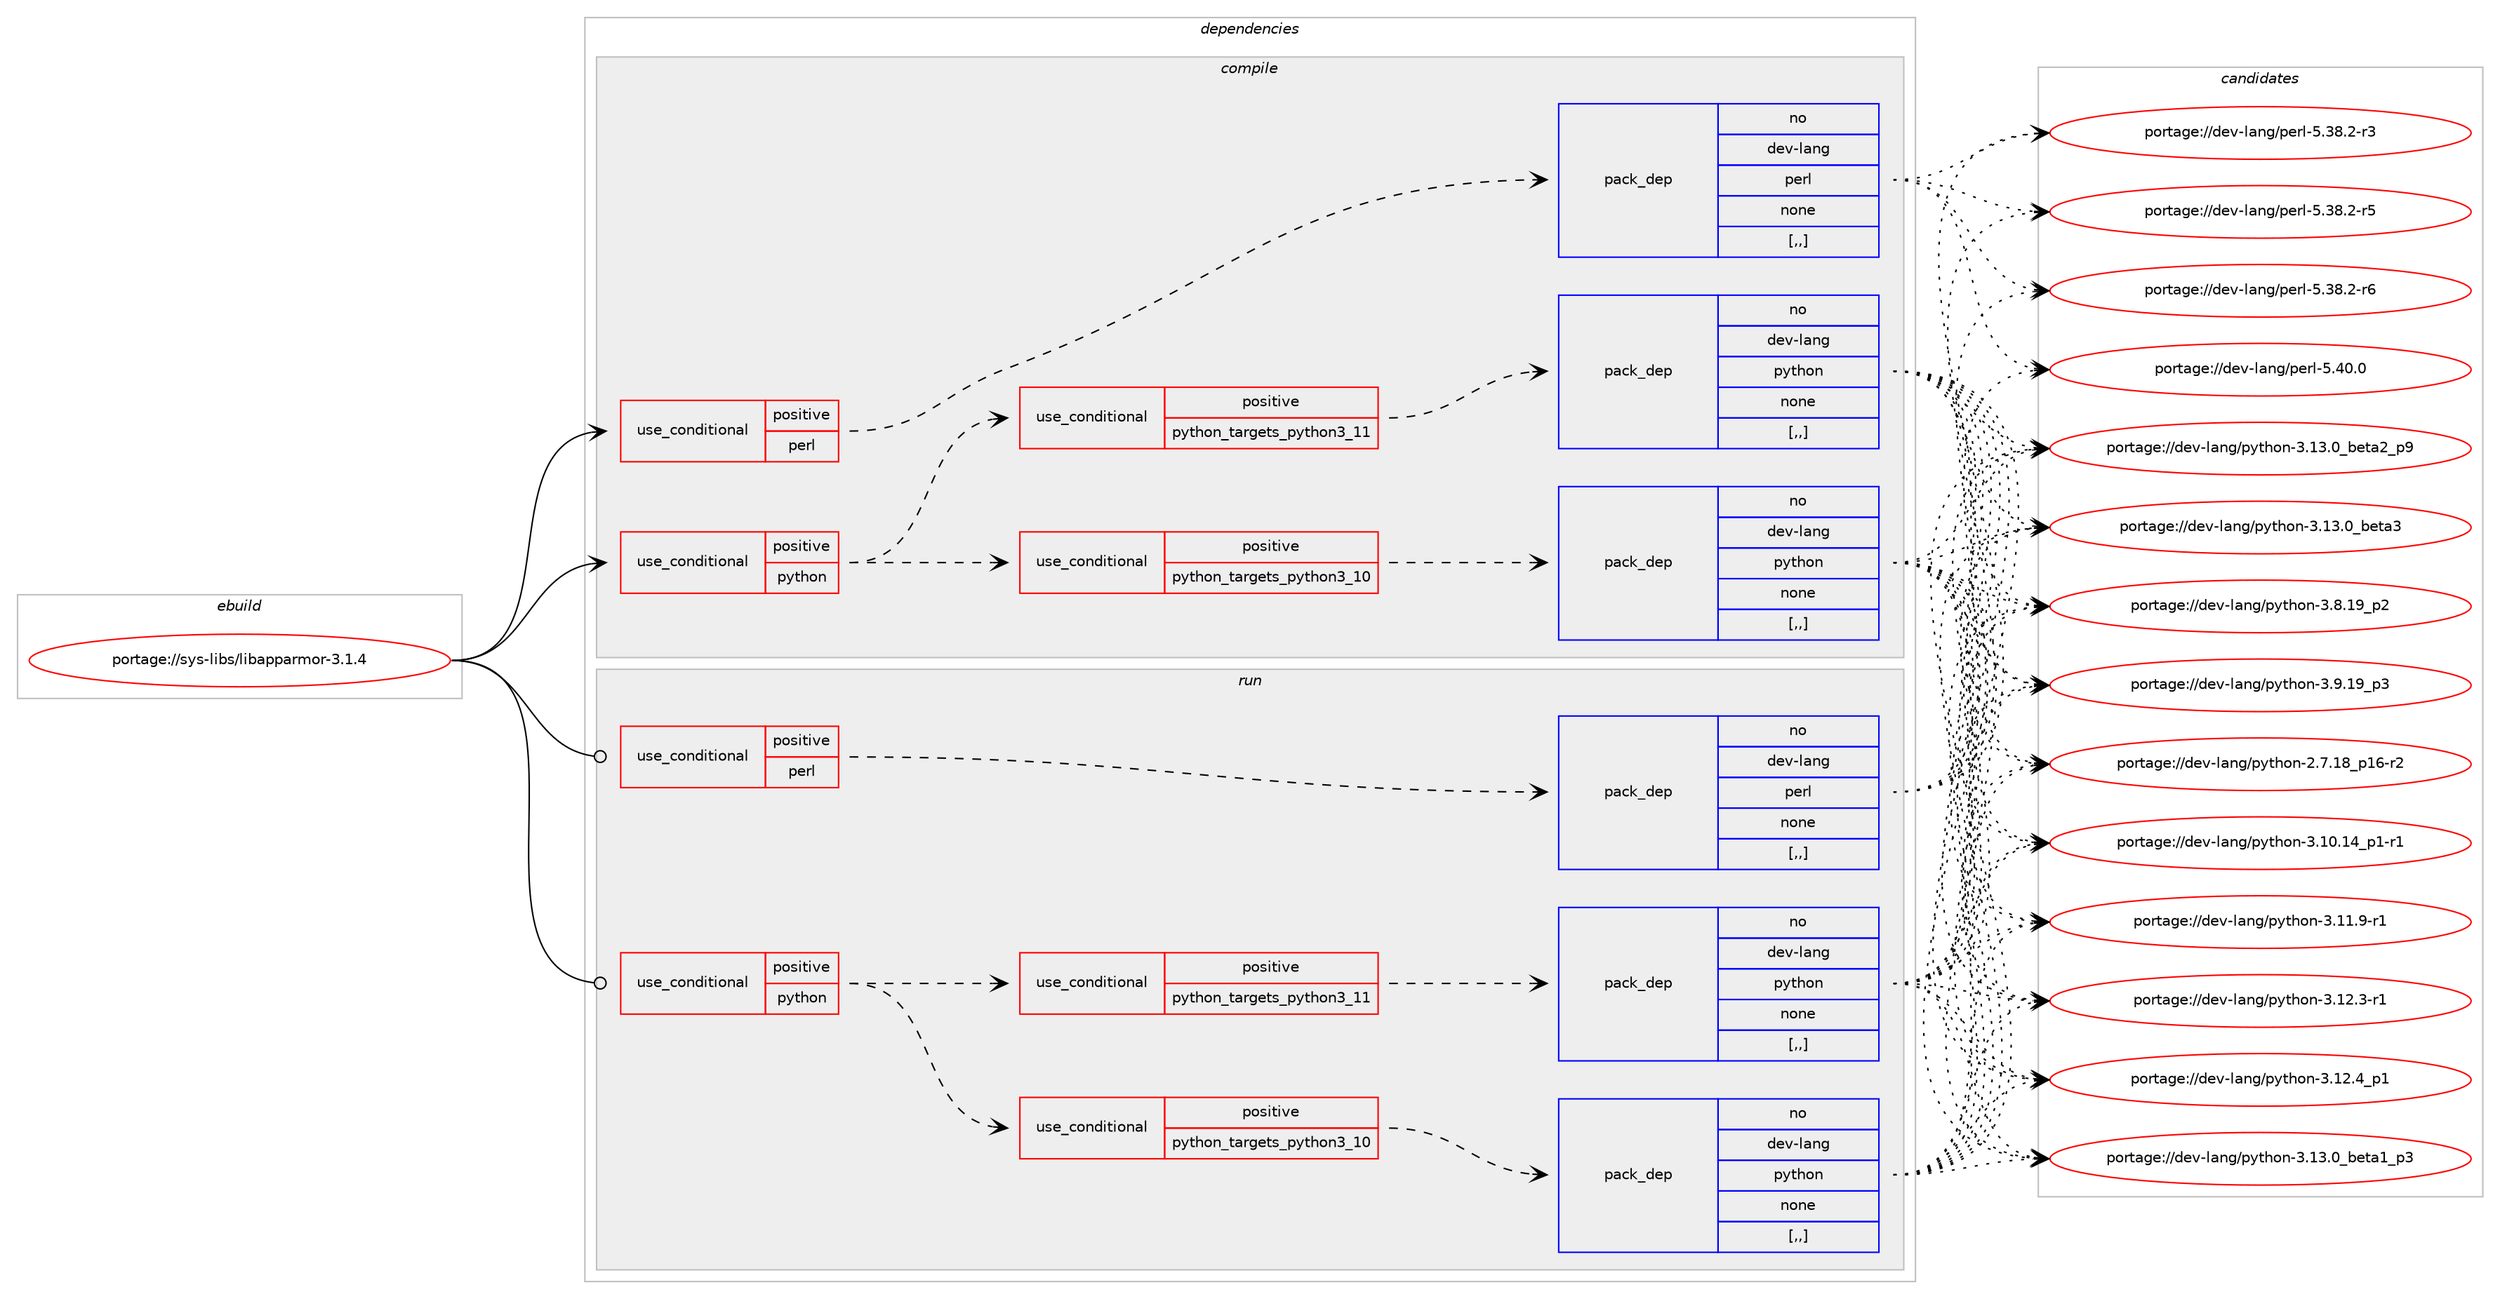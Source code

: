 digraph prolog {

# *************
# Graph options
# *************

newrank=true;
concentrate=true;
compound=true;
graph [rankdir=LR,fontname=Helvetica,fontsize=10,ranksep=1.5];#, ranksep=2.5, nodesep=0.2];
edge  [arrowhead=vee];
node  [fontname=Helvetica,fontsize=10];

# **********
# The ebuild
# **********

subgraph cluster_leftcol {
color=gray;
rank=same;
label=<<i>ebuild</i>>;
id [label="portage://sys-libs/libapparmor-3.1.4", color=red, width=4, href="../sys-libs/libapparmor-3.1.4.svg"];
}

# ****************
# The dependencies
# ****************

subgraph cluster_midcol {
color=gray;
label=<<i>dependencies</i>>;
subgraph cluster_compile {
fillcolor="#eeeeee";
style=filled;
label=<<i>compile</i>>;
subgraph cond114514 {
dependency430347 [label=<<TABLE BORDER="0" CELLBORDER="1" CELLSPACING="0" CELLPADDING="4"><TR><TD ROWSPAN="3" CELLPADDING="10">use_conditional</TD></TR><TR><TD>positive</TD></TR><TR><TD>perl</TD></TR></TABLE>>, shape=none, color=red];
subgraph pack312908 {
dependency430348 [label=<<TABLE BORDER="0" CELLBORDER="1" CELLSPACING="0" CELLPADDING="4" WIDTH="220"><TR><TD ROWSPAN="6" CELLPADDING="30">pack_dep</TD></TR><TR><TD WIDTH="110">no</TD></TR><TR><TD>dev-lang</TD></TR><TR><TD>perl</TD></TR><TR><TD>none</TD></TR><TR><TD>[,,]</TD></TR></TABLE>>, shape=none, color=blue];
}
dependency430347:e -> dependency430348:w [weight=20,style="dashed",arrowhead="vee"];
}
id:e -> dependency430347:w [weight=20,style="solid",arrowhead="vee"];
subgraph cond114515 {
dependency430349 [label=<<TABLE BORDER="0" CELLBORDER="1" CELLSPACING="0" CELLPADDING="4"><TR><TD ROWSPAN="3" CELLPADDING="10">use_conditional</TD></TR><TR><TD>positive</TD></TR><TR><TD>python</TD></TR></TABLE>>, shape=none, color=red];
subgraph cond114516 {
dependency430350 [label=<<TABLE BORDER="0" CELLBORDER="1" CELLSPACING="0" CELLPADDING="4"><TR><TD ROWSPAN="3" CELLPADDING="10">use_conditional</TD></TR><TR><TD>positive</TD></TR><TR><TD>python_targets_python3_10</TD></TR></TABLE>>, shape=none, color=red];
subgraph pack312909 {
dependency430351 [label=<<TABLE BORDER="0" CELLBORDER="1" CELLSPACING="0" CELLPADDING="4" WIDTH="220"><TR><TD ROWSPAN="6" CELLPADDING="30">pack_dep</TD></TR><TR><TD WIDTH="110">no</TD></TR><TR><TD>dev-lang</TD></TR><TR><TD>python</TD></TR><TR><TD>none</TD></TR><TR><TD>[,,]</TD></TR></TABLE>>, shape=none, color=blue];
}
dependency430350:e -> dependency430351:w [weight=20,style="dashed",arrowhead="vee"];
}
dependency430349:e -> dependency430350:w [weight=20,style="dashed",arrowhead="vee"];
subgraph cond114517 {
dependency430352 [label=<<TABLE BORDER="0" CELLBORDER="1" CELLSPACING="0" CELLPADDING="4"><TR><TD ROWSPAN="3" CELLPADDING="10">use_conditional</TD></TR><TR><TD>positive</TD></TR><TR><TD>python_targets_python3_11</TD></TR></TABLE>>, shape=none, color=red];
subgraph pack312910 {
dependency430353 [label=<<TABLE BORDER="0" CELLBORDER="1" CELLSPACING="0" CELLPADDING="4" WIDTH="220"><TR><TD ROWSPAN="6" CELLPADDING="30">pack_dep</TD></TR><TR><TD WIDTH="110">no</TD></TR><TR><TD>dev-lang</TD></TR><TR><TD>python</TD></TR><TR><TD>none</TD></TR><TR><TD>[,,]</TD></TR></TABLE>>, shape=none, color=blue];
}
dependency430352:e -> dependency430353:w [weight=20,style="dashed",arrowhead="vee"];
}
dependency430349:e -> dependency430352:w [weight=20,style="dashed",arrowhead="vee"];
}
id:e -> dependency430349:w [weight=20,style="solid",arrowhead="vee"];
}
subgraph cluster_compileandrun {
fillcolor="#eeeeee";
style=filled;
label=<<i>compile and run</i>>;
}
subgraph cluster_run {
fillcolor="#eeeeee";
style=filled;
label=<<i>run</i>>;
subgraph cond114518 {
dependency430354 [label=<<TABLE BORDER="0" CELLBORDER="1" CELLSPACING="0" CELLPADDING="4"><TR><TD ROWSPAN="3" CELLPADDING="10">use_conditional</TD></TR><TR><TD>positive</TD></TR><TR><TD>perl</TD></TR></TABLE>>, shape=none, color=red];
subgraph pack312911 {
dependency430355 [label=<<TABLE BORDER="0" CELLBORDER="1" CELLSPACING="0" CELLPADDING="4" WIDTH="220"><TR><TD ROWSPAN="6" CELLPADDING="30">pack_dep</TD></TR><TR><TD WIDTH="110">no</TD></TR><TR><TD>dev-lang</TD></TR><TR><TD>perl</TD></TR><TR><TD>none</TD></TR><TR><TD>[,,]</TD></TR></TABLE>>, shape=none, color=blue];
}
dependency430354:e -> dependency430355:w [weight=20,style="dashed",arrowhead="vee"];
}
id:e -> dependency430354:w [weight=20,style="solid",arrowhead="odot"];
subgraph cond114519 {
dependency430356 [label=<<TABLE BORDER="0" CELLBORDER="1" CELLSPACING="0" CELLPADDING="4"><TR><TD ROWSPAN="3" CELLPADDING="10">use_conditional</TD></TR><TR><TD>positive</TD></TR><TR><TD>python</TD></TR></TABLE>>, shape=none, color=red];
subgraph cond114520 {
dependency430357 [label=<<TABLE BORDER="0" CELLBORDER="1" CELLSPACING="0" CELLPADDING="4"><TR><TD ROWSPAN="3" CELLPADDING="10">use_conditional</TD></TR><TR><TD>positive</TD></TR><TR><TD>python_targets_python3_10</TD></TR></TABLE>>, shape=none, color=red];
subgraph pack312912 {
dependency430358 [label=<<TABLE BORDER="0" CELLBORDER="1" CELLSPACING="0" CELLPADDING="4" WIDTH="220"><TR><TD ROWSPAN="6" CELLPADDING="30">pack_dep</TD></TR><TR><TD WIDTH="110">no</TD></TR><TR><TD>dev-lang</TD></TR><TR><TD>python</TD></TR><TR><TD>none</TD></TR><TR><TD>[,,]</TD></TR></TABLE>>, shape=none, color=blue];
}
dependency430357:e -> dependency430358:w [weight=20,style="dashed",arrowhead="vee"];
}
dependency430356:e -> dependency430357:w [weight=20,style="dashed",arrowhead="vee"];
subgraph cond114521 {
dependency430359 [label=<<TABLE BORDER="0" CELLBORDER="1" CELLSPACING="0" CELLPADDING="4"><TR><TD ROWSPAN="3" CELLPADDING="10">use_conditional</TD></TR><TR><TD>positive</TD></TR><TR><TD>python_targets_python3_11</TD></TR></TABLE>>, shape=none, color=red];
subgraph pack312913 {
dependency430360 [label=<<TABLE BORDER="0" CELLBORDER="1" CELLSPACING="0" CELLPADDING="4" WIDTH="220"><TR><TD ROWSPAN="6" CELLPADDING="30">pack_dep</TD></TR><TR><TD WIDTH="110">no</TD></TR><TR><TD>dev-lang</TD></TR><TR><TD>python</TD></TR><TR><TD>none</TD></TR><TR><TD>[,,]</TD></TR></TABLE>>, shape=none, color=blue];
}
dependency430359:e -> dependency430360:w [weight=20,style="dashed",arrowhead="vee"];
}
dependency430356:e -> dependency430359:w [weight=20,style="dashed",arrowhead="vee"];
}
id:e -> dependency430356:w [weight=20,style="solid",arrowhead="odot"];
}
}

# **************
# The candidates
# **************

subgraph cluster_choices {
rank=same;
color=gray;
label=<<i>candidates</i>>;

subgraph choice312908 {
color=black;
nodesep=1;
choice100101118451089711010347112101114108455346515646504511451 [label="portage://dev-lang/perl-5.38.2-r3", color=red, width=4,href="../dev-lang/perl-5.38.2-r3.svg"];
choice100101118451089711010347112101114108455346515646504511453 [label="portage://dev-lang/perl-5.38.2-r5", color=red, width=4,href="../dev-lang/perl-5.38.2-r5.svg"];
choice100101118451089711010347112101114108455346515646504511454 [label="portage://dev-lang/perl-5.38.2-r6", color=red, width=4,href="../dev-lang/perl-5.38.2-r6.svg"];
choice10010111845108971101034711210111410845534652484648 [label="portage://dev-lang/perl-5.40.0", color=red, width=4,href="../dev-lang/perl-5.40.0.svg"];
dependency430348:e -> choice100101118451089711010347112101114108455346515646504511451:w [style=dotted,weight="100"];
dependency430348:e -> choice100101118451089711010347112101114108455346515646504511453:w [style=dotted,weight="100"];
dependency430348:e -> choice100101118451089711010347112101114108455346515646504511454:w [style=dotted,weight="100"];
dependency430348:e -> choice10010111845108971101034711210111410845534652484648:w [style=dotted,weight="100"];
}
subgraph choice312909 {
color=black;
nodesep=1;
choice100101118451089711010347112121116104111110455046554649569511249544511450 [label="portage://dev-lang/python-2.7.18_p16-r2", color=red, width=4,href="../dev-lang/python-2.7.18_p16-r2.svg"];
choice100101118451089711010347112121116104111110455146494846495295112494511449 [label="portage://dev-lang/python-3.10.14_p1-r1", color=red, width=4,href="../dev-lang/python-3.10.14_p1-r1.svg"];
choice100101118451089711010347112121116104111110455146494946574511449 [label="portage://dev-lang/python-3.11.9-r1", color=red, width=4,href="../dev-lang/python-3.11.9-r1.svg"];
choice100101118451089711010347112121116104111110455146495046514511449 [label="portage://dev-lang/python-3.12.3-r1", color=red, width=4,href="../dev-lang/python-3.12.3-r1.svg"];
choice100101118451089711010347112121116104111110455146495046529511249 [label="portage://dev-lang/python-3.12.4_p1", color=red, width=4,href="../dev-lang/python-3.12.4_p1.svg"];
choice10010111845108971101034711212111610411111045514649514648959810111697499511251 [label="portage://dev-lang/python-3.13.0_beta1_p3", color=red, width=4,href="../dev-lang/python-3.13.0_beta1_p3.svg"];
choice10010111845108971101034711212111610411111045514649514648959810111697509511257 [label="portage://dev-lang/python-3.13.0_beta2_p9", color=red, width=4,href="../dev-lang/python-3.13.0_beta2_p9.svg"];
choice1001011184510897110103471121211161041111104551464951464895981011169751 [label="portage://dev-lang/python-3.13.0_beta3", color=red, width=4,href="../dev-lang/python-3.13.0_beta3.svg"];
choice100101118451089711010347112121116104111110455146564649579511250 [label="portage://dev-lang/python-3.8.19_p2", color=red, width=4,href="../dev-lang/python-3.8.19_p2.svg"];
choice100101118451089711010347112121116104111110455146574649579511251 [label="portage://dev-lang/python-3.9.19_p3", color=red, width=4,href="../dev-lang/python-3.9.19_p3.svg"];
dependency430351:e -> choice100101118451089711010347112121116104111110455046554649569511249544511450:w [style=dotted,weight="100"];
dependency430351:e -> choice100101118451089711010347112121116104111110455146494846495295112494511449:w [style=dotted,weight="100"];
dependency430351:e -> choice100101118451089711010347112121116104111110455146494946574511449:w [style=dotted,weight="100"];
dependency430351:e -> choice100101118451089711010347112121116104111110455146495046514511449:w [style=dotted,weight="100"];
dependency430351:e -> choice100101118451089711010347112121116104111110455146495046529511249:w [style=dotted,weight="100"];
dependency430351:e -> choice10010111845108971101034711212111610411111045514649514648959810111697499511251:w [style=dotted,weight="100"];
dependency430351:e -> choice10010111845108971101034711212111610411111045514649514648959810111697509511257:w [style=dotted,weight="100"];
dependency430351:e -> choice1001011184510897110103471121211161041111104551464951464895981011169751:w [style=dotted,weight="100"];
dependency430351:e -> choice100101118451089711010347112121116104111110455146564649579511250:w [style=dotted,weight="100"];
dependency430351:e -> choice100101118451089711010347112121116104111110455146574649579511251:w [style=dotted,weight="100"];
}
subgraph choice312910 {
color=black;
nodesep=1;
choice100101118451089711010347112121116104111110455046554649569511249544511450 [label="portage://dev-lang/python-2.7.18_p16-r2", color=red, width=4,href="../dev-lang/python-2.7.18_p16-r2.svg"];
choice100101118451089711010347112121116104111110455146494846495295112494511449 [label="portage://dev-lang/python-3.10.14_p1-r1", color=red, width=4,href="../dev-lang/python-3.10.14_p1-r1.svg"];
choice100101118451089711010347112121116104111110455146494946574511449 [label="portage://dev-lang/python-3.11.9-r1", color=red, width=4,href="../dev-lang/python-3.11.9-r1.svg"];
choice100101118451089711010347112121116104111110455146495046514511449 [label="portage://dev-lang/python-3.12.3-r1", color=red, width=4,href="../dev-lang/python-3.12.3-r1.svg"];
choice100101118451089711010347112121116104111110455146495046529511249 [label="portage://dev-lang/python-3.12.4_p1", color=red, width=4,href="../dev-lang/python-3.12.4_p1.svg"];
choice10010111845108971101034711212111610411111045514649514648959810111697499511251 [label="portage://dev-lang/python-3.13.0_beta1_p3", color=red, width=4,href="../dev-lang/python-3.13.0_beta1_p3.svg"];
choice10010111845108971101034711212111610411111045514649514648959810111697509511257 [label="portage://dev-lang/python-3.13.0_beta2_p9", color=red, width=4,href="../dev-lang/python-3.13.0_beta2_p9.svg"];
choice1001011184510897110103471121211161041111104551464951464895981011169751 [label="portage://dev-lang/python-3.13.0_beta3", color=red, width=4,href="../dev-lang/python-3.13.0_beta3.svg"];
choice100101118451089711010347112121116104111110455146564649579511250 [label="portage://dev-lang/python-3.8.19_p2", color=red, width=4,href="../dev-lang/python-3.8.19_p2.svg"];
choice100101118451089711010347112121116104111110455146574649579511251 [label="portage://dev-lang/python-3.9.19_p3", color=red, width=4,href="../dev-lang/python-3.9.19_p3.svg"];
dependency430353:e -> choice100101118451089711010347112121116104111110455046554649569511249544511450:w [style=dotted,weight="100"];
dependency430353:e -> choice100101118451089711010347112121116104111110455146494846495295112494511449:w [style=dotted,weight="100"];
dependency430353:e -> choice100101118451089711010347112121116104111110455146494946574511449:w [style=dotted,weight="100"];
dependency430353:e -> choice100101118451089711010347112121116104111110455146495046514511449:w [style=dotted,weight="100"];
dependency430353:e -> choice100101118451089711010347112121116104111110455146495046529511249:w [style=dotted,weight="100"];
dependency430353:e -> choice10010111845108971101034711212111610411111045514649514648959810111697499511251:w [style=dotted,weight="100"];
dependency430353:e -> choice10010111845108971101034711212111610411111045514649514648959810111697509511257:w [style=dotted,weight="100"];
dependency430353:e -> choice1001011184510897110103471121211161041111104551464951464895981011169751:w [style=dotted,weight="100"];
dependency430353:e -> choice100101118451089711010347112121116104111110455146564649579511250:w [style=dotted,weight="100"];
dependency430353:e -> choice100101118451089711010347112121116104111110455146574649579511251:w [style=dotted,weight="100"];
}
subgraph choice312911 {
color=black;
nodesep=1;
choice100101118451089711010347112101114108455346515646504511451 [label="portage://dev-lang/perl-5.38.2-r3", color=red, width=4,href="../dev-lang/perl-5.38.2-r3.svg"];
choice100101118451089711010347112101114108455346515646504511453 [label="portage://dev-lang/perl-5.38.2-r5", color=red, width=4,href="../dev-lang/perl-5.38.2-r5.svg"];
choice100101118451089711010347112101114108455346515646504511454 [label="portage://dev-lang/perl-5.38.2-r6", color=red, width=4,href="../dev-lang/perl-5.38.2-r6.svg"];
choice10010111845108971101034711210111410845534652484648 [label="portage://dev-lang/perl-5.40.0", color=red, width=4,href="../dev-lang/perl-5.40.0.svg"];
dependency430355:e -> choice100101118451089711010347112101114108455346515646504511451:w [style=dotted,weight="100"];
dependency430355:e -> choice100101118451089711010347112101114108455346515646504511453:w [style=dotted,weight="100"];
dependency430355:e -> choice100101118451089711010347112101114108455346515646504511454:w [style=dotted,weight="100"];
dependency430355:e -> choice10010111845108971101034711210111410845534652484648:w [style=dotted,weight="100"];
}
subgraph choice312912 {
color=black;
nodesep=1;
choice100101118451089711010347112121116104111110455046554649569511249544511450 [label="portage://dev-lang/python-2.7.18_p16-r2", color=red, width=4,href="../dev-lang/python-2.7.18_p16-r2.svg"];
choice100101118451089711010347112121116104111110455146494846495295112494511449 [label="portage://dev-lang/python-3.10.14_p1-r1", color=red, width=4,href="../dev-lang/python-3.10.14_p1-r1.svg"];
choice100101118451089711010347112121116104111110455146494946574511449 [label="portage://dev-lang/python-3.11.9-r1", color=red, width=4,href="../dev-lang/python-3.11.9-r1.svg"];
choice100101118451089711010347112121116104111110455146495046514511449 [label="portage://dev-lang/python-3.12.3-r1", color=red, width=4,href="../dev-lang/python-3.12.3-r1.svg"];
choice100101118451089711010347112121116104111110455146495046529511249 [label="portage://dev-lang/python-3.12.4_p1", color=red, width=4,href="../dev-lang/python-3.12.4_p1.svg"];
choice10010111845108971101034711212111610411111045514649514648959810111697499511251 [label="portage://dev-lang/python-3.13.0_beta1_p3", color=red, width=4,href="../dev-lang/python-3.13.0_beta1_p3.svg"];
choice10010111845108971101034711212111610411111045514649514648959810111697509511257 [label="portage://dev-lang/python-3.13.0_beta2_p9", color=red, width=4,href="../dev-lang/python-3.13.0_beta2_p9.svg"];
choice1001011184510897110103471121211161041111104551464951464895981011169751 [label="portage://dev-lang/python-3.13.0_beta3", color=red, width=4,href="../dev-lang/python-3.13.0_beta3.svg"];
choice100101118451089711010347112121116104111110455146564649579511250 [label="portage://dev-lang/python-3.8.19_p2", color=red, width=4,href="../dev-lang/python-3.8.19_p2.svg"];
choice100101118451089711010347112121116104111110455146574649579511251 [label="portage://dev-lang/python-3.9.19_p3", color=red, width=4,href="../dev-lang/python-3.9.19_p3.svg"];
dependency430358:e -> choice100101118451089711010347112121116104111110455046554649569511249544511450:w [style=dotted,weight="100"];
dependency430358:e -> choice100101118451089711010347112121116104111110455146494846495295112494511449:w [style=dotted,weight="100"];
dependency430358:e -> choice100101118451089711010347112121116104111110455146494946574511449:w [style=dotted,weight="100"];
dependency430358:e -> choice100101118451089711010347112121116104111110455146495046514511449:w [style=dotted,weight="100"];
dependency430358:e -> choice100101118451089711010347112121116104111110455146495046529511249:w [style=dotted,weight="100"];
dependency430358:e -> choice10010111845108971101034711212111610411111045514649514648959810111697499511251:w [style=dotted,weight="100"];
dependency430358:e -> choice10010111845108971101034711212111610411111045514649514648959810111697509511257:w [style=dotted,weight="100"];
dependency430358:e -> choice1001011184510897110103471121211161041111104551464951464895981011169751:w [style=dotted,weight="100"];
dependency430358:e -> choice100101118451089711010347112121116104111110455146564649579511250:w [style=dotted,weight="100"];
dependency430358:e -> choice100101118451089711010347112121116104111110455146574649579511251:w [style=dotted,weight="100"];
}
subgraph choice312913 {
color=black;
nodesep=1;
choice100101118451089711010347112121116104111110455046554649569511249544511450 [label="portage://dev-lang/python-2.7.18_p16-r2", color=red, width=4,href="../dev-lang/python-2.7.18_p16-r2.svg"];
choice100101118451089711010347112121116104111110455146494846495295112494511449 [label="portage://dev-lang/python-3.10.14_p1-r1", color=red, width=4,href="../dev-lang/python-3.10.14_p1-r1.svg"];
choice100101118451089711010347112121116104111110455146494946574511449 [label="portage://dev-lang/python-3.11.9-r1", color=red, width=4,href="../dev-lang/python-3.11.9-r1.svg"];
choice100101118451089711010347112121116104111110455146495046514511449 [label="portage://dev-lang/python-3.12.3-r1", color=red, width=4,href="../dev-lang/python-3.12.3-r1.svg"];
choice100101118451089711010347112121116104111110455146495046529511249 [label="portage://dev-lang/python-3.12.4_p1", color=red, width=4,href="../dev-lang/python-3.12.4_p1.svg"];
choice10010111845108971101034711212111610411111045514649514648959810111697499511251 [label="portage://dev-lang/python-3.13.0_beta1_p3", color=red, width=4,href="../dev-lang/python-3.13.0_beta1_p3.svg"];
choice10010111845108971101034711212111610411111045514649514648959810111697509511257 [label="portage://dev-lang/python-3.13.0_beta2_p9", color=red, width=4,href="../dev-lang/python-3.13.0_beta2_p9.svg"];
choice1001011184510897110103471121211161041111104551464951464895981011169751 [label="portage://dev-lang/python-3.13.0_beta3", color=red, width=4,href="../dev-lang/python-3.13.0_beta3.svg"];
choice100101118451089711010347112121116104111110455146564649579511250 [label="portage://dev-lang/python-3.8.19_p2", color=red, width=4,href="../dev-lang/python-3.8.19_p2.svg"];
choice100101118451089711010347112121116104111110455146574649579511251 [label="portage://dev-lang/python-3.9.19_p3", color=red, width=4,href="../dev-lang/python-3.9.19_p3.svg"];
dependency430360:e -> choice100101118451089711010347112121116104111110455046554649569511249544511450:w [style=dotted,weight="100"];
dependency430360:e -> choice100101118451089711010347112121116104111110455146494846495295112494511449:w [style=dotted,weight="100"];
dependency430360:e -> choice100101118451089711010347112121116104111110455146494946574511449:w [style=dotted,weight="100"];
dependency430360:e -> choice100101118451089711010347112121116104111110455146495046514511449:w [style=dotted,weight="100"];
dependency430360:e -> choice100101118451089711010347112121116104111110455146495046529511249:w [style=dotted,weight="100"];
dependency430360:e -> choice10010111845108971101034711212111610411111045514649514648959810111697499511251:w [style=dotted,weight="100"];
dependency430360:e -> choice10010111845108971101034711212111610411111045514649514648959810111697509511257:w [style=dotted,weight="100"];
dependency430360:e -> choice1001011184510897110103471121211161041111104551464951464895981011169751:w [style=dotted,weight="100"];
dependency430360:e -> choice100101118451089711010347112121116104111110455146564649579511250:w [style=dotted,weight="100"];
dependency430360:e -> choice100101118451089711010347112121116104111110455146574649579511251:w [style=dotted,weight="100"];
}
}

}
